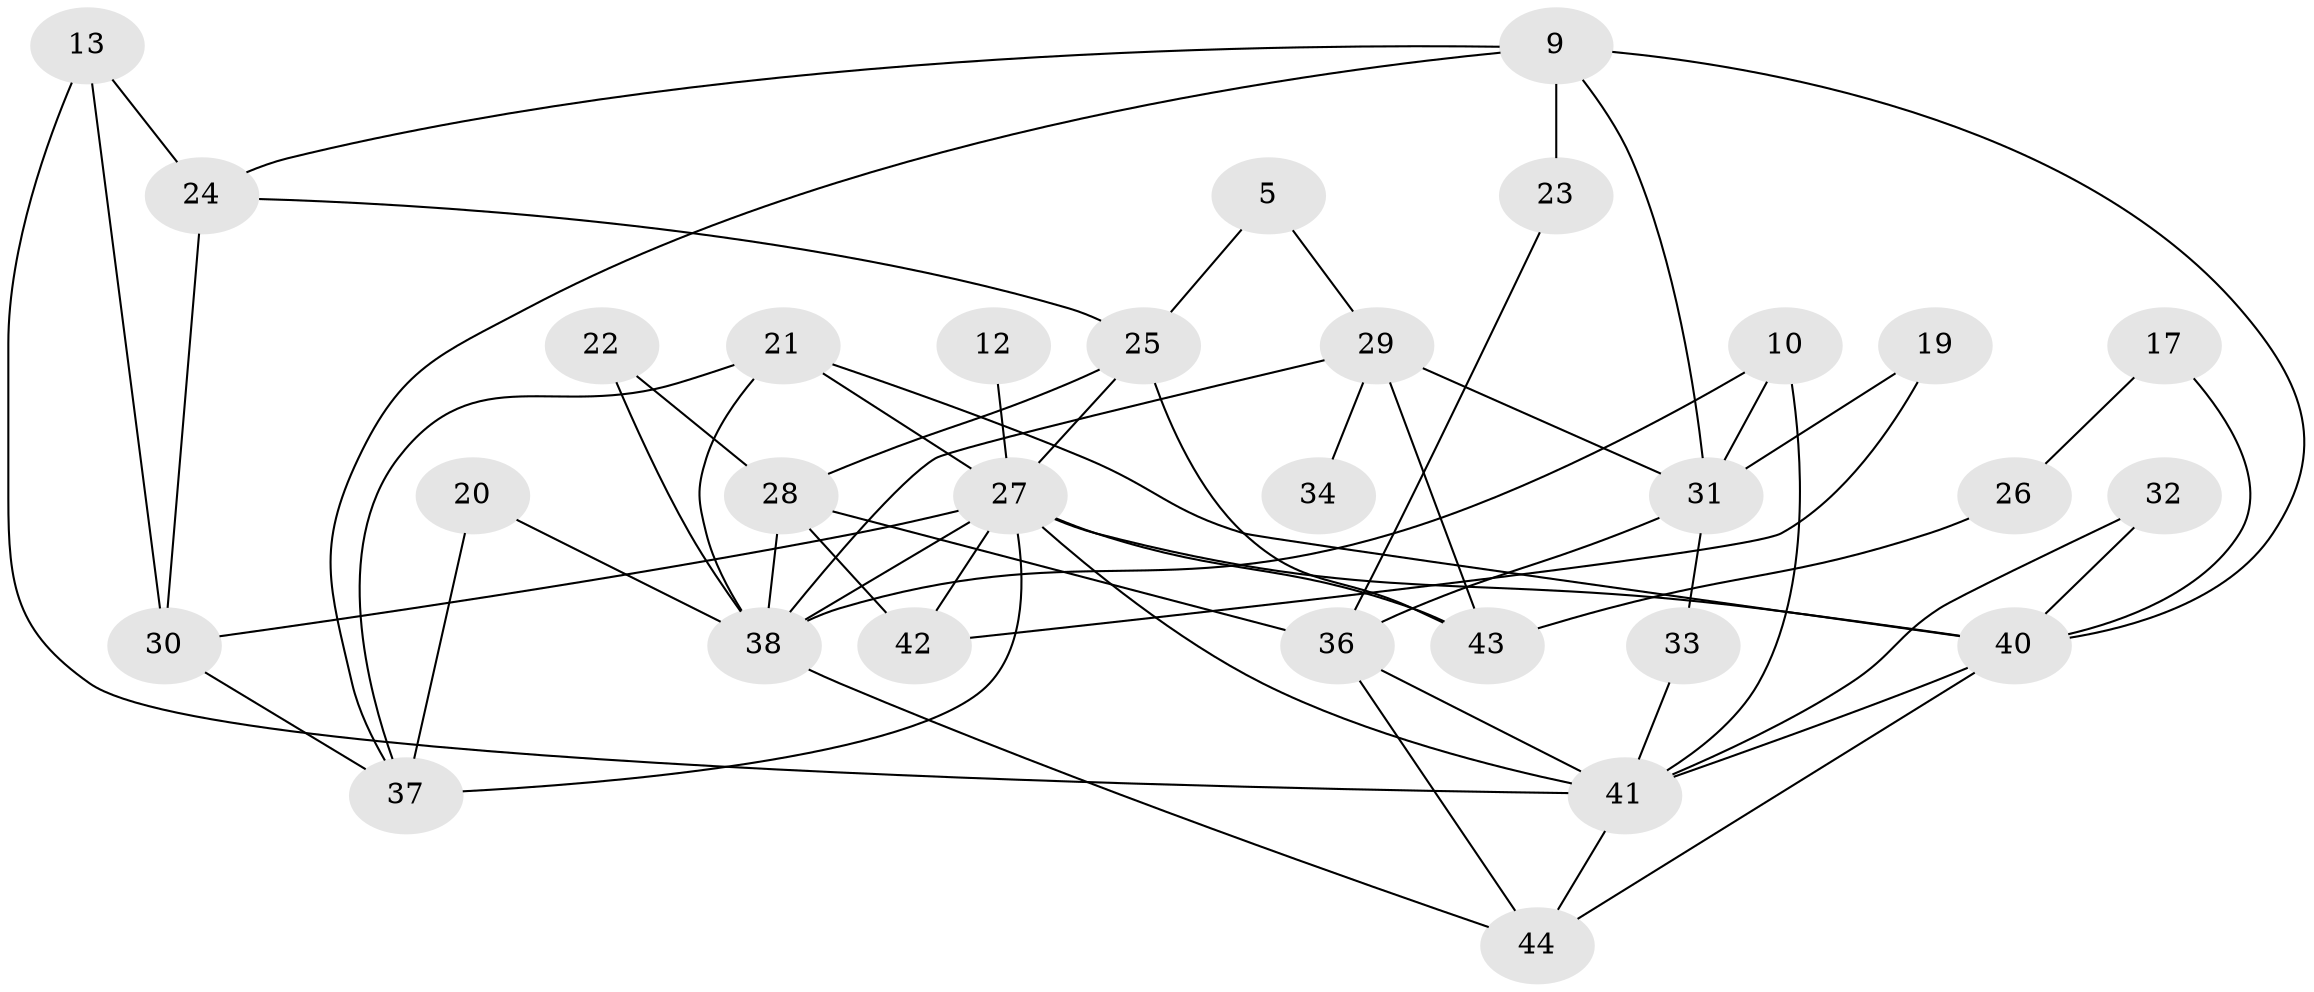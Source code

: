 // original degree distribution, {1: 0.2054794520547945, 3: 0.23972602739726026, 2: 0.2671232876712329, 4: 0.1232876712328767, 0: 0.08904109589041095, 5: 0.06164383561643835, 6: 0.0136986301369863}
// Generated by graph-tools (version 1.1) at 2025/35/03/04/25 23:35:54]
// undirected, 30 vertices, 59 edges
graph export_dot {
  node [color=gray90,style=filled];
  5;
  9;
  10;
  12;
  13;
  17;
  19;
  20;
  21;
  22;
  23;
  24;
  25;
  26;
  27;
  28;
  29;
  30;
  31;
  32;
  33;
  34;
  36;
  37;
  38;
  40;
  41;
  42;
  43;
  44;
  5 -- 25 [weight=1.0];
  5 -- 29 [weight=1.0];
  9 -- 23 [weight=1.0];
  9 -- 24 [weight=1.0];
  9 -- 31 [weight=1.0];
  9 -- 37 [weight=1.0];
  9 -- 40 [weight=1.0];
  10 -- 31 [weight=1.0];
  10 -- 38 [weight=1.0];
  10 -- 41 [weight=1.0];
  12 -- 27 [weight=1.0];
  13 -- 24 [weight=1.0];
  13 -- 30 [weight=1.0];
  13 -- 41 [weight=1.0];
  17 -- 26 [weight=1.0];
  17 -- 40 [weight=1.0];
  19 -- 31 [weight=1.0];
  19 -- 42 [weight=1.0];
  20 -- 37 [weight=1.0];
  20 -- 38 [weight=1.0];
  21 -- 27 [weight=1.0];
  21 -- 37 [weight=1.0];
  21 -- 38 [weight=2.0];
  21 -- 40 [weight=2.0];
  22 -- 28 [weight=1.0];
  22 -- 38 [weight=1.0];
  23 -- 36 [weight=1.0];
  24 -- 25 [weight=1.0];
  24 -- 30 [weight=1.0];
  25 -- 27 [weight=1.0];
  25 -- 28 [weight=1.0];
  25 -- 43 [weight=1.0];
  26 -- 43 [weight=1.0];
  27 -- 30 [weight=1.0];
  27 -- 37 [weight=2.0];
  27 -- 38 [weight=1.0];
  27 -- 40 [weight=1.0];
  27 -- 41 [weight=1.0];
  27 -- 42 [weight=2.0];
  27 -- 43 [weight=1.0];
  28 -- 36 [weight=1.0];
  28 -- 38 [weight=2.0];
  28 -- 42 [weight=1.0];
  29 -- 31 [weight=1.0];
  29 -- 34 [weight=1.0];
  29 -- 38 [weight=1.0];
  29 -- 43 [weight=2.0];
  30 -- 37 [weight=1.0];
  31 -- 33 [weight=1.0];
  31 -- 36 [weight=1.0];
  32 -- 40 [weight=2.0];
  32 -- 41 [weight=1.0];
  33 -- 41 [weight=1.0];
  36 -- 41 [weight=1.0];
  36 -- 44 [weight=1.0];
  38 -- 44 [weight=1.0];
  40 -- 41 [weight=1.0];
  40 -- 44 [weight=1.0];
  41 -- 44 [weight=1.0];
}
